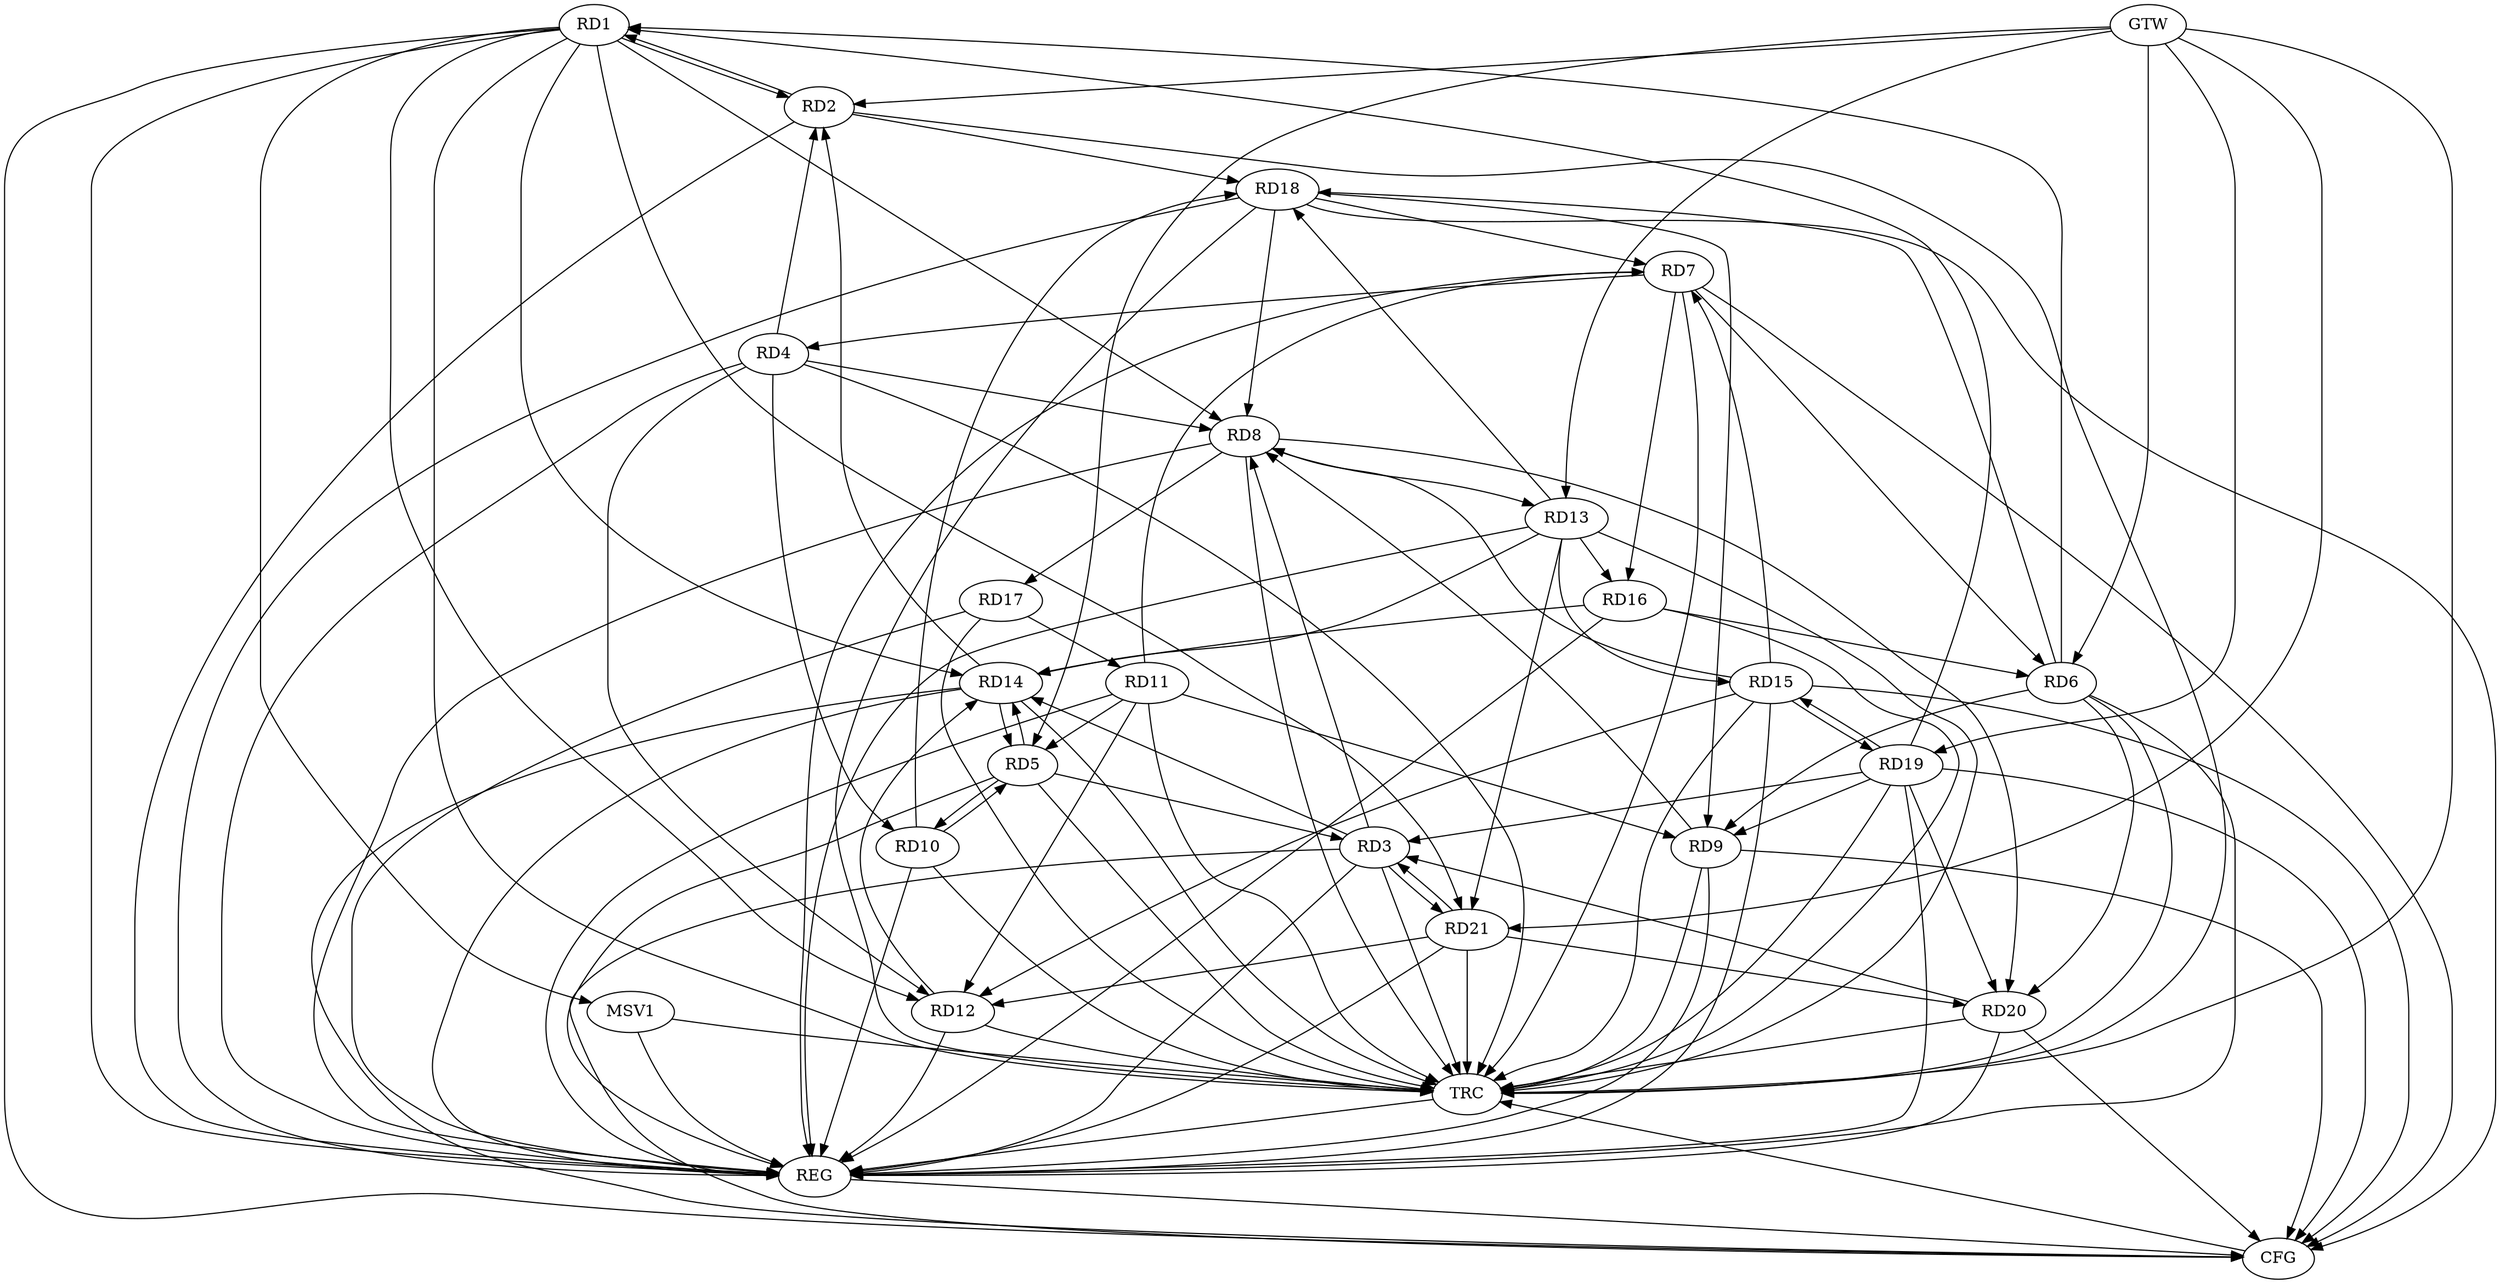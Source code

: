 strict digraph G {
  RD1 [ label="RD1" ];
  RD2 [ label="RD2" ];
  RD3 [ label="RD3" ];
  RD4 [ label="RD4" ];
  RD5 [ label="RD5" ];
  RD6 [ label="RD6" ];
  RD7 [ label="RD7" ];
  RD8 [ label="RD8" ];
  RD9 [ label="RD9" ];
  RD10 [ label="RD10" ];
  RD11 [ label="RD11" ];
  RD12 [ label="RD12" ];
  RD13 [ label="RD13" ];
  RD14 [ label="RD14" ];
  RD15 [ label="RD15" ];
  RD16 [ label="RD16" ];
  RD17 [ label="RD17" ];
  RD18 [ label="RD18" ];
  RD19 [ label="RD19" ];
  RD20 [ label="RD20" ];
  RD21 [ label="RD21" ];
  GTW [ label="GTW" ];
  REG [ label="REG" ];
  CFG [ label="CFG" ];
  TRC [ label="TRC" ];
  MSV1 [ label="MSV1" ];
  RD1 -> RD2;
  RD2 -> RD1;
  RD6 -> RD1;
  RD1 -> RD8;
  RD1 -> RD12;
  RD1 -> RD14;
  RD19 -> RD1;
  RD1 -> RD21;
  RD4 -> RD2;
  RD14 -> RD2;
  RD2 -> RD18;
  RD5 -> RD3;
  RD3 -> RD8;
  RD3 -> RD14;
  RD19 -> RD3;
  RD20 -> RD3;
  RD3 -> RD21;
  RD21 -> RD3;
  RD7 -> RD4;
  RD4 -> RD8;
  RD4 -> RD10;
  RD4 -> RD12;
  RD5 -> RD10;
  RD10 -> RD5;
  RD11 -> RD5;
  RD5 -> RD14;
  RD14 -> RD5;
  RD7 -> RD6;
  RD6 -> RD9;
  RD16 -> RD6;
  RD6 -> RD18;
  RD6 -> RD20;
  RD11 -> RD7;
  RD15 -> RD7;
  RD7 -> RD16;
  RD18 -> RD7;
  RD9 -> RD8;
  RD8 -> RD13;
  RD15 -> RD8;
  RD8 -> RD17;
  RD18 -> RD8;
  RD8 -> RD20;
  RD11 -> RD9;
  RD18 -> RD9;
  RD19 -> RD9;
  RD10 -> RD18;
  RD11 -> RD12;
  RD17 -> RD11;
  RD12 -> RD14;
  RD15 -> RD12;
  RD21 -> RD12;
  RD13 -> RD14;
  RD13 -> RD15;
  RD13 -> RD16;
  RD13 -> RD18;
  RD13 -> RD21;
  RD16 -> RD14;
  RD15 -> RD19;
  RD19 -> RD15;
  RD19 -> RD20;
  RD21 -> RD20;
  GTW -> RD21;
  GTW -> RD19;
  GTW -> RD2;
  GTW -> RD6;
  GTW -> RD5;
  GTW -> RD13;
  RD1 -> REG;
  RD2 -> REG;
  RD3 -> REG;
  RD4 -> REG;
  RD5 -> REG;
  RD6 -> REG;
  RD7 -> REG;
  RD8 -> REG;
  RD9 -> REG;
  RD10 -> REG;
  RD11 -> REG;
  RD12 -> REG;
  RD13 -> REG;
  RD14 -> REG;
  RD15 -> REG;
  RD16 -> REG;
  RD17 -> REG;
  RD18 -> REG;
  RD19 -> REG;
  RD20 -> REG;
  RD21 -> REG;
  RD7 -> CFG;
  RD3 -> CFG;
  RD18 -> CFG;
  RD15 -> CFG;
  RD14 -> CFG;
  RD9 -> CFG;
  RD19 -> CFG;
  RD20 -> CFG;
  RD1 -> CFG;
  REG -> CFG;
  RD1 -> TRC;
  RD2 -> TRC;
  RD3 -> TRC;
  RD4 -> TRC;
  RD5 -> TRC;
  RD6 -> TRC;
  RD7 -> TRC;
  RD8 -> TRC;
  RD9 -> TRC;
  RD10 -> TRC;
  RD11 -> TRC;
  RD12 -> TRC;
  RD13 -> TRC;
  RD14 -> TRC;
  RD15 -> TRC;
  RD16 -> TRC;
  RD17 -> TRC;
  RD18 -> TRC;
  RD19 -> TRC;
  RD20 -> TRC;
  RD21 -> TRC;
  GTW -> TRC;
  CFG -> TRC;
  TRC -> REG;
  RD1 -> MSV1;
  MSV1 -> REG;
  MSV1 -> TRC;
}
